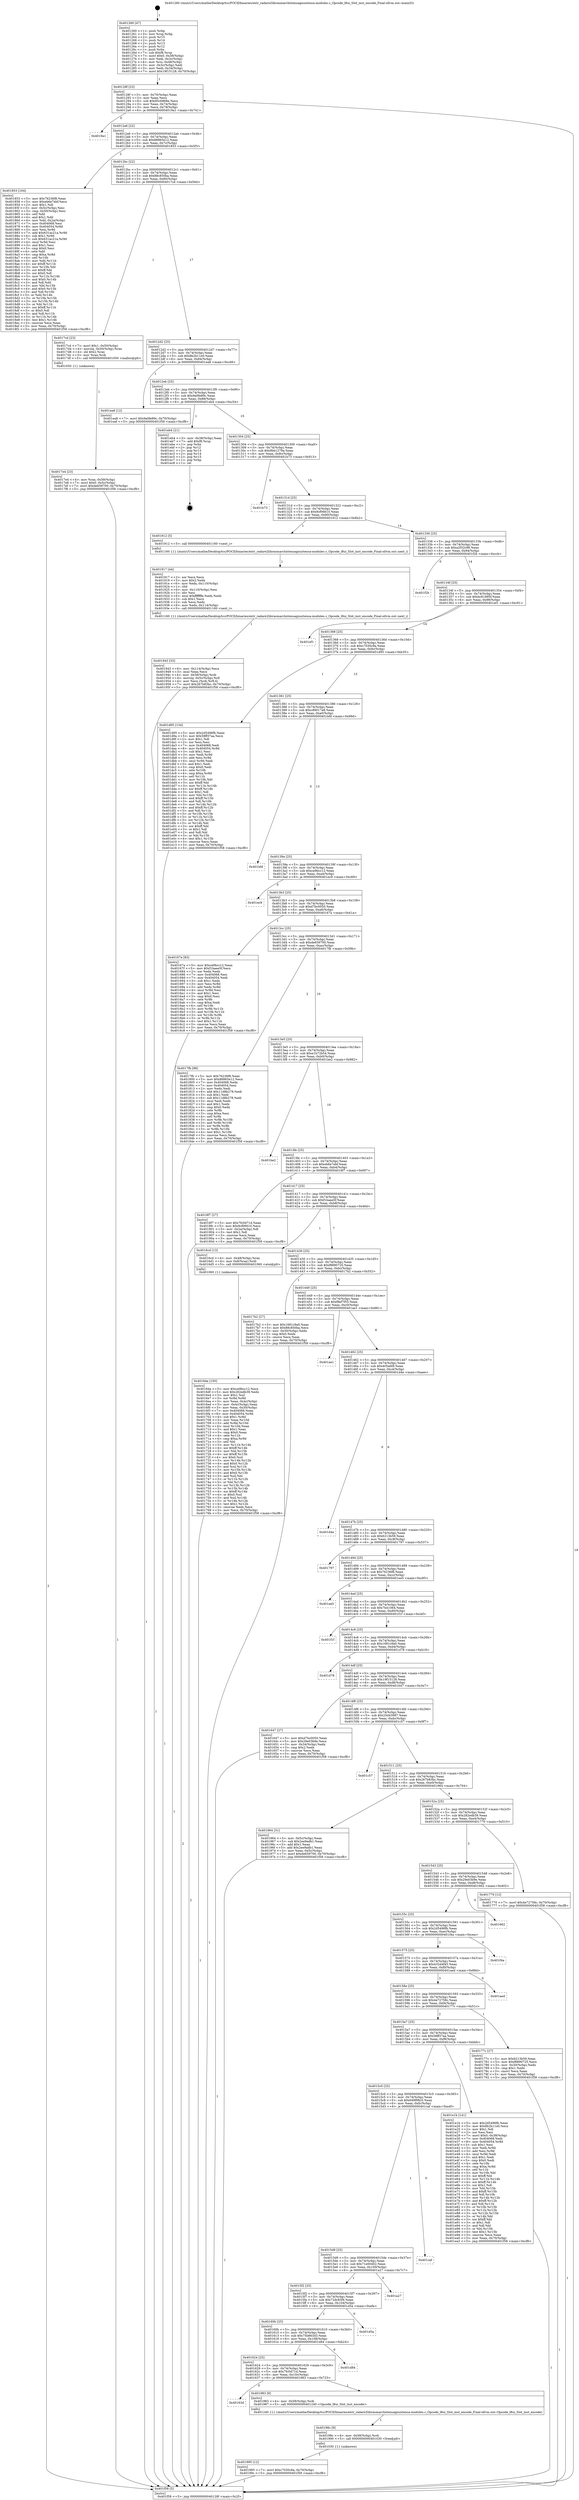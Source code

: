 digraph "0x401260" {
  label = "0x401260 (/mnt/c/Users/mathe/Desktop/tcc/POCII/binaries/extr_radare2librasmarchxtensagnuxtensa-modules.c_Opcode_l8ui_Slot_inst_encode_Final-ollvm.out::main(0))"
  labelloc = "t"
  node[shape=record]

  Entry [label="",width=0.3,height=0.3,shape=circle,fillcolor=black,style=filled]
  "0x40128f" [label="{
     0x40128f [23]\l
     | [instrs]\l
     &nbsp;&nbsp;0x40128f \<+3\>: mov -0x70(%rbp),%eax\l
     &nbsp;&nbsp;0x401292 \<+2\>: mov %eax,%ecx\l
     &nbsp;&nbsp;0x401294 \<+6\>: sub $0x85c6868e,%ecx\l
     &nbsp;&nbsp;0x40129a \<+3\>: mov %eax,-0x74(%rbp)\l
     &nbsp;&nbsp;0x40129d \<+3\>: mov %ecx,-0x78(%rbp)\l
     &nbsp;&nbsp;0x4012a0 \<+6\>: je 00000000004019a1 \<main+0x741\>\l
  }"]
  "0x4019a1" [label="{
     0x4019a1\l
  }", style=dashed]
  "0x4012a6" [label="{
     0x4012a6 [22]\l
     | [instrs]\l
     &nbsp;&nbsp;0x4012a6 \<+5\>: jmp 00000000004012ab \<main+0x4b\>\l
     &nbsp;&nbsp;0x4012ab \<+3\>: mov -0x74(%rbp),%eax\l
     &nbsp;&nbsp;0x4012ae \<+5\>: sub $0x88865e12,%eax\l
     &nbsp;&nbsp;0x4012b3 \<+3\>: mov %eax,-0x7c(%rbp)\l
     &nbsp;&nbsp;0x4012b6 \<+6\>: je 0000000000401853 \<main+0x5f3\>\l
  }"]
  Exit [label="",width=0.3,height=0.3,shape=circle,fillcolor=black,style=filled,peripheries=2]
  "0x401853" [label="{
     0x401853 [164]\l
     | [instrs]\l
     &nbsp;&nbsp;0x401853 \<+5\>: mov $0x76236f8,%eax\l
     &nbsp;&nbsp;0x401858 \<+5\>: mov $0xeb6e7ebf,%ecx\l
     &nbsp;&nbsp;0x40185d \<+2\>: mov $0x1,%dl\l
     &nbsp;&nbsp;0x40185f \<+3\>: mov -0x5c(%rbp),%esi\l
     &nbsp;&nbsp;0x401862 \<+3\>: cmp -0x50(%rbp),%esi\l
     &nbsp;&nbsp;0x401865 \<+4\>: setl %dil\l
     &nbsp;&nbsp;0x401869 \<+4\>: and $0x1,%dil\l
     &nbsp;&nbsp;0x40186d \<+4\>: mov %dil,-0x2a(%rbp)\l
     &nbsp;&nbsp;0x401871 \<+7\>: mov 0x404068,%esi\l
     &nbsp;&nbsp;0x401878 \<+8\>: mov 0x404054,%r8d\l
     &nbsp;&nbsp;0x401880 \<+3\>: mov %esi,%r9d\l
     &nbsp;&nbsp;0x401883 \<+7\>: add $0x631ac21a,%r9d\l
     &nbsp;&nbsp;0x40188a \<+4\>: sub $0x1,%r9d\l
     &nbsp;&nbsp;0x40188e \<+7\>: sub $0x631ac21a,%r9d\l
     &nbsp;&nbsp;0x401895 \<+4\>: imul %r9d,%esi\l
     &nbsp;&nbsp;0x401899 \<+3\>: and $0x1,%esi\l
     &nbsp;&nbsp;0x40189c \<+3\>: cmp $0x0,%esi\l
     &nbsp;&nbsp;0x40189f \<+4\>: sete %dil\l
     &nbsp;&nbsp;0x4018a3 \<+4\>: cmp $0xa,%r8d\l
     &nbsp;&nbsp;0x4018a7 \<+4\>: setl %r10b\l
     &nbsp;&nbsp;0x4018ab \<+3\>: mov %dil,%r11b\l
     &nbsp;&nbsp;0x4018ae \<+4\>: xor $0xff,%r11b\l
     &nbsp;&nbsp;0x4018b2 \<+3\>: mov %r10b,%bl\l
     &nbsp;&nbsp;0x4018b5 \<+3\>: xor $0xff,%bl\l
     &nbsp;&nbsp;0x4018b8 \<+3\>: xor $0x0,%dl\l
     &nbsp;&nbsp;0x4018bb \<+3\>: mov %r11b,%r14b\l
     &nbsp;&nbsp;0x4018be \<+4\>: and $0x0,%r14b\l
     &nbsp;&nbsp;0x4018c2 \<+3\>: and %dl,%dil\l
     &nbsp;&nbsp;0x4018c5 \<+3\>: mov %bl,%r15b\l
     &nbsp;&nbsp;0x4018c8 \<+4\>: and $0x0,%r15b\l
     &nbsp;&nbsp;0x4018cc \<+3\>: and %dl,%r10b\l
     &nbsp;&nbsp;0x4018cf \<+3\>: or %dil,%r14b\l
     &nbsp;&nbsp;0x4018d2 \<+3\>: or %r10b,%r15b\l
     &nbsp;&nbsp;0x4018d5 \<+3\>: xor %r15b,%r14b\l
     &nbsp;&nbsp;0x4018d8 \<+3\>: or %bl,%r11b\l
     &nbsp;&nbsp;0x4018db \<+4\>: xor $0xff,%r11b\l
     &nbsp;&nbsp;0x4018df \<+3\>: or $0x0,%dl\l
     &nbsp;&nbsp;0x4018e2 \<+3\>: and %dl,%r11b\l
     &nbsp;&nbsp;0x4018e5 \<+3\>: or %r11b,%r14b\l
     &nbsp;&nbsp;0x4018e8 \<+4\>: test $0x1,%r14b\l
     &nbsp;&nbsp;0x4018ec \<+3\>: cmovne %ecx,%eax\l
     &nbsp;&nbsp;0x4018ef \<+3\>: mov %eax,-0x70(%rbp)\l
     &nbsp;&nbsp;0x4018f2 \<+5\>: jmp 0000000000401f58 \<main+0xcf8\>\l
  }"]
  "0x4012bc" [label="{
     0x4012bc [22]\l
     | [instrs]\l
     &nbsp;&nbsp;0x4012bc \<+5\>: jmp 00000000004012c1 \<main+0x61\>\l
     &nbsp;&nbsp;0x4012c1 \<+3\>: mov -0x74(%rbp),%eax\l
     &nbsp;&nbsp;0x4012c4 \<+5\>: sub $0x88c850ba,%eax\l
     &nbsp;&nbsp;0x4012c9 \<+3\>: mov %eax,-0x80(%rbp)\l
     &nbsp;&nbsp;0x4012cc \<+6\>: je 00000000004017cd \<main+0x56d\>\l
  }"]
  "0x401995" [label="{
     0x401995 [12]\l
     | [instrs]\l
     &nbsp;&nbsp;0x401995 \<+7\>: movl $0xc7030c9a,-0x70(%rbp)\l
     &nbsp;&nbsp;0x40199c \<+5\>: jmp 0000000000401f58 \<main+0xcf8\>\l
  }"]
  "0x4017cd" [label="{
     0x4017cd [23]\l
     | [instrs]\l
     &nbsp;&nbsp;0x4017cd \<+7\>: movl $0x1,-0x50(%rbp)\l
     &nbsp;&nbsp;0x4017d4 \<+4\>: movslq -0x50(%rbp),%rax\l
     &nbsp;&nbsp;0x4017d8 \<+4\>: shl $0x2,%rax\l
     &nbsp;&nbsp;0x4017dc \<+3\>: mov %rax,%rdi\l
     &nbsp;&nbsp;0x4017df \<+5\>: call 0000000000401050 \<malloc@plt\>\l
     | [calls]\l
     &nbsp;&nbsp;0x401050 \{1\} (unknown)\l
  }"]
  "0x4012d2" [label="{
     0x4012d2 [25]\l
     | [instrs]\l
     &nbsp;&nbsp;0x4012d2 \<+5\>: jmp 00000000004012d7 \<main+0x77\>\l
     &nbsp;&nbsp;0x4012d7 \<+3\>: mov -0x74(%rbp),%eax\l
     &nbsp;&nbsp;0x4012da \<+5\>: sub $0x8b2b11e0,%eax\l
     &nbsp;&nbsp;0x4012df \<+6\>: mov %eax,-0x84(%rbp)\l
     &nbsp;&nbsp;0x4012e5 \<+6\>: je 0000000000401ea8 \<main+0xc48\>\l
  }"]
  "0x40198c" [label="{
     0x40198c [9]\l
     | [instrs]\l
     &nbsp;&nbsp;0x40198c \<+4\>: mov -0x58(%rbp),%rdi\l
     &nbsp;&nbsp;0x401990 \<+5\>: call 0000000000401030 \<free@plt\>\l
     | [calls]\l
     &nbsp;&nbsp;0x401030 \{1\} (unknown)\l
  }"]
  "0x401ea8" [label="{
     0x401ea8 [12]\l
     | [instrs]\l
     &nbsp;&nbsp;0x401ea8 \<+7\>: movl $0x9a0fe89c,-0x70(%rbp)\l
     &nbsp;&nbsp;0x401eaf \<+5\>: jmp 0000000000401f58 \<main+0xcf8\>\l
  }"]
  "0x4012eb" [label="{
     0x4012eb [25]\l
     | [instrs]\l
     &nbsp;&nbsp;0x4012eb \<+5\>: jmp 00000000004012f0 \<main+0x90\>\l
     &nbsp;&nbsp;0x4012f0 \<+3\>: mov -0x74(%rbp),%eax\l
     &nbsp;&nbsp;0x4012f3 \<+5\>: sub $0x9a0fe89c,%eax\l
     &nbsp;&nbsp;0x4012f8 \<+6\>: mov %eax,-0x88(%rbp)\l
     &nbsp;&nbsp;0x4012fe \<+6\>: je 0000000000401eb4 \<main+0xc54\>\l
  }"]
  "0x40163d" [label="{
     0x40163d\l
  }", style=dashed]
  "0x401eb4" [label="{
     0x401eb4 [21]\l
     | [instrs]\l
     &nbsp;&nbsp;0x401eb4 \<+3\>: mov -0x38(%rbp),%eax\l
     &nbsp;&nbsp;0x401eb7 \<+7\>: add $0xf8,%rsp\l
     &nbsp;&nbsp;0x401ebe \<+1\>: pop %rbx\l
     &nbsp;&nbsp;0x401ebf \<+2\>: pop %r12\l
     &nbsp;&nbsp;0x401ec1 \<+2\>: pop %r13\l
     &nbsp;&nbsp;0x401ec3 \<+2\>: pop %r14\l
     &nbsp;&nbsp;0x401ec5 \<+2\>: pop %r15\l
     &nbsp;&nbsp;0x401ec7 \<+1\>: pop %rbp\l
     &nbsp;&nbsp;0x401ec8 \<+1\>: ret\l
  }"]
  "0x401304" [label="{
     0x401304 [25]\l
     | [instrs]\l
     &nbsp;&nbsp;0x401304 \<+5\>: jmp 0000000000401309 \<main+0xa9\>\l
     &nbsp;&nbsp;0x401309 \<+3\>: mov -0x74(%rbp),%eax\l
     &nbsp;&nbsp;0x40130c \<+5\>: sub $0x9bb1279a,%eax\l
     &nbsp;&nbsp;0x401311 \<+6\>: mov %eax,-0x8c(%rbp)\l
     &nbsp;&nbsp;0x401317 \<+6\>: je 0000000000401b73 \<main+0x913\>\l
  }"]
  "0x401983" [label="{
     0x401983 [9]\l
     | [instrs]\l
     &nbsp;&nbsp;0x401983 \<+4\>: mov -0x58(%rbp),%rdi\l
     &nbsp;&nbsp;0x401987 \<+5\>: call 0000000000401240 \<Opcode_l8ui_Slot_inst_encode\>\l
     | [calls]\l
     &nbsp;&nbsp;0x401240 \{1\} (/mnt/c/Users/mathe/Desktop/tcc/POCII/binaries/extr_radare2librasmarchxtensagnuxtensa-modules.c_Opcode_l8ui_Slot_inst_encode_Final-ollvm.out::Opcode_l8ui_Slot_inst_encode)\l
  }"]
  "0x401b73" [label="{
     0x401b73\l
  }", style=dashed]
  "0x40131d" [label="{
     0x40131d [25]\l
     | [instrs]\l
     &nbsp;&nbsp;0x40131d \<+5\>: jmp 0000000000401322 \<main+0xc2\>\l
     &nbsp;&nbsp;0x401322 \<+3\>: mov -0x74(%rbp),%eax\l
     &nbsp;&nbsp;0x401325 \<+5\>: sub $0x9cf06610,%eax\l
     &nbsp;&nbsp;0x40132a \<+6\>: mov %eax,-0x90(%rbp)\l
     &nbsp;&nbsp;0x401330 \<+6\>: je 0000000000401912 \<main+0x6b2\>\l
  }"]
  "0x401624" [label="{
     0x401624 [25]\l
     | [instrs]\l
     &nbsp;&nbsp;0x401624 \<+5\>: jmp 0000000000401629 \<main+0x3c9\>\l
     &nbsp;&nbsp;0x401629 \<+3\>: mov -0x74(%rbp),%eax\l
     &nbsp;&nbsp;0x40162c \<+5\>: sub $0x7fc0d71d,%eax\l
     &nbsp;&nbsp;0x401631 \<+6\>: mov %eax,-0x10c(%rbp)\l
     &nbsp;&nbsp;0x401637 \<+6\>: je 0000000000401983 \<main+0x723\>\l
  }"]
  "0x401912" [label="{
     0x401912 [5]\l
     | [instrs]\l
     &nbsp;&nbsp;0x401912 \<+5\>: call 0000000000401160 \<next_i\>\l
     | [calls]\l
     &nbsp;&nbsp;0x401160 \{1\} (/mnt/c/Users/mathe/Desktop/tcc/POCII/binaries/extr_radare2librasmarchxtensagnuxtensa-modules.c_Opcode_l8ui_Slot_inst_encode_Final-ollvm.out::next_i)\l
  }"]
  "0x401336" [label="{
     0x401336 [25]\l
     | [instrs]\l
     &nbsp;&nbsp;0x401336 \<+5\>: jmp 000000000040133b \<main+0xdb\>\l
     &nbsp;&nbsp;0x40133b \<+3\>: mov -0x74(%rbp),%eax\l
     &nbsp;&nbsp;0x40133e \<+5\>: sub $0xa2f32c98,%eax\l
     &nbsp;&nbsp;0x401343 \<+6\>: mov %eax,-0x94(%rbp)\l
     &nbsp;&nbsp;0x401349 \<+6\>: je 0000000000401f2b \<main+0xccb\>\l
  }"]
  "0x401d84" [label="{
     0x401d84\l
  }", style=dashed]
  "0x401f2b" [label="{
     0x401f2b\l
  }", style=dashed]
  "0x40134f" [label="{
     0x40134f [25]\l
     | [instrs]\l
     &nbsp;&nbsp;0x40134f \<+5\>: jmp 0000000000401354 \<main+0xf4\>\l
     &nbsp;&nbsp;0x401354 \<+3\>: mov -0x74(%rbp),%eax\l
     &nbsp;&nbsp;0x401357 \<+5\>: sub $0xbc61895f,%eax\l
     &nbsp;&nbsp;0x40135c \<+6\>: mov %eax,-0x98(%rbp)\l
     &nbsp;&nbsp;0x401362 \<+6\>: je 0000000000401ef1 \<main+0xc91\>\l
  }"]
  "0x40160b" [label="{
     0x40160b [25]\l
     | [instrs]\l
     &nbsp;&nbsp;0x40160b \<+5\>: jmp 0000000000401610 \<main+0x3b0\>\l
     &nbsp;&nbsp;0x401610 \<+3\>: mov -0x74(%rbp),%eax\l
     &nbsp;&nbsp;0x401613 \<+5\>: sub $0x75b863d3,%eax\l
     &nbsp;&nbsp;0x401618 \<+6\>: mov %eax,-0x108(%rbp)\l
     &nbsp;&nbsp;0x40161e \<+6\>: je 0000000000401d84 \<main+0xb24\>\l
  }"]
  "0x401ef1" [label="{
     0x401ef1\l
  }", style=dashed]
  "0x401368" [label="{
     0x401368 [25]\l
     | [instrs]\l
     &nbsp;&nbsp;0x401368 \<+5\>: jmp 000000000040136d \<main+0x10d\>\l
     &nbsp;&nbsp;0x40136d \<+3\>: mov -0x74(%rbp),%eax\l
     &nbsp;&nbsp;0x401370 \<+5\>: sub $0xc7030c9a,%eax\l
     &nbsp;&nbsp;0x401375 \<+6\>: mov %eax,-0x9c(%rbp)\l
     &nbsp;&nbsp;0x40137b \<+6\>: je 0000000000401d95 \<main+0xb35\>\l
  }"]
  "0x401d5a" [label="{
     0x401d5a\l
  }", style=dashed]
  "0x401d95" [label="{
     0x401d95 [134]\l
     | [instrs]\l
     &nbsp;&nbsp;0x401d95 \<+5\>: mov $0x2d5496fb,%eax\l
     &nbsp;&nbsp;0x401d9a \<+5\>: mov $0x58ff37aa,%ecx\l
     &nbsp;&nbsp;0x401d9f \<+2\>: mov $0x1,%dl\l
     &nbsp;&nbsp;0x401da1 \<+2\>: xor %esi,%esi\l
     &nbsp;&nbsp;0x401da3 \<+7\>: mov 0x404068,%edi\l
     &nbsp;&nbsp;0x401daa \<+8\>: mov 0x404054,%r8d\l
     &nbsp;&nbsp;0x401db2 \<+3\>: sub $0x1,%esi\l
     &nbsp;&nbsp;0x401db5 \<+3\>: mov %edi,%r9d\l
     &nbsp;&nbsp;0x401db8 \<+3\>: add %esi,%r9d\l
     &nbsp;&nbsp;0x401dbb \<+4\>: imul %r9d,%edi\l
     &nbsp;&nbsp;0x401dbf \<+3\>: and $0x1,%edi\l
     &nbsp;&nbsp;0x401dc2 \<+3\>: cmp $0x0,%edi\l
     &nbsp;&nbsp;0x401dc5 \<+4\>: sete %r10b\l
     &nbsp;&nbsp;0x401dc9 \<+4\>: cmp $0xa,%r8d\l
     &nbsp;&nbsp;0x401dcd \<+4\>: setl %r11b\l
     &nbsp;&nbsp;0x401dd1 \<+3\>: mov %r10b,%bl\l
     &nbsp;&nbsp;0x401dd4 \<+3\>: xor $0xff,%bl\l
     &nbsp;&nbsp;0x401dd7 \<+3\>: mov %r11b,%r14b\l
     &nbsp;&nbsp;0x401dda \<+4\>: xor $0xff,%r14b\l
     &nbsp;&nbsp;0x401dde \<+3\>: xor $0x1,%dl\l
     &nbsp;&nbsp;0x401de1 \<+3\>: mov %bl,%r15b\l
     &nbsp;&nbsp;0x401de4 \<+4\>: and $0xff,%r15b\l
     &nbsp;&nbsp;0x401de8 \<+3\>: and %dl,%r10b\l
     &nbsp;&nbsp;0x401deb \<+3\>: mov %r14b,%r12b\l
     &nbsp;&nbsp;0x401dee \<+4\>: and $0xff,%r12b\l
     &nbsp;&nbsp;0x401df2 \<+3\>: and %dl,%r11b\l
     &nbsp;&nbsp;0x401df5 \<+3\>: or %r10b,%r15b\l
     &nbsp;&nbsp;0x401df8 \<+3\>: or %r11b,%r12b\l
     &nbsp;&nbsp;0x401dfb \<+3\>: xor %r12b,%r15b\l
     &nbsp;&nbsp;0x401dfe \<+3\>: or %r14b,%bl\l
     &nbsp;&nbsp;0x401e01 \<+3\>: xor $0xff,%bl\l
     &nbsp;&nbsp;0x401e04 \<+3\>: or $0x1,%dl\l
     &nbsp;&nbsp;0x401e07 \<+2\>: and %dl,%bl\l
     &nbsp;&nbsp;0x401e09 \<+3\>: or %bl,%r15b\l
     &nbsp;&nbsp;0x401e0c \<+4\>: test $0x1,%r15b\l
     &nbsp;&nbsp;0x401e10 \<+3\>: cmovne %ecx,%eax\l
     &nbsp;&nbsp;0x401e13 \<+3\>: mov %eax,-0x70(%rbp)\l
     &nbsp;&nbsp;0x401e16 \<+5\>: jmp 0000000000401f58 \<main+0xcf8\>\l
  }"]
  "0x401381" [label="{
     0x401381 [25]\l
     | [instrs]\l
     &nbsp;&nbsp;0x401381 \<+5\>: jmp 0000000000401386 \<main+0x126\>\l
     &nbsp;&nbsp;0x401386 \<+3\>: mov -0x74(%rbp),%eax\l
     &nbsp;&nbsp;0x401389 \<+5\>: sub $0xc89017a8,%eax\l
     &nbsp;&nbsp;0x40138e \<+6\>: mov %eax,-0xa0(%rbp)\l
     &nbsp;&nbsp;0x401394 \<+6\>: je 0000000000401bfd \<main+0x99d\>\l
  }"]
  "0x4015f2" [label="{
     0x4015f2 [25]\l
     | [instrs]\l
     &nbsp;&nbsp;0x4015f2 \<+5\>: jmp 00000000004015f7 \<main+0x397\>\l
     &nbsp;&nbsp;0x4015f7 \<+3\>: mov -0x74(%rbp),%eax\l
     &nbsp;&nbsp;0x4015fa \<+5\>: sub $0x72dc83f4,%eax\l
     &nbsp;&nbsp;0x4015ff \<+6\>: mov %eax,-0x104(%rbp)\l
     &nbsp;&nbsp;0x401605 \<+6\>: je 0000000000401d5a \<main+0xafa\>\l
  }"]
  "0x401bfd" [label="{
     0x401bfd\l
  }", style=dashed]
  "0x40139a" [label="{
     0x40139a [25]\l
     | [instrs]\l
     &nbsp;&nbsp;0x40139a \<+5\>: jmp 000000000040139f \<main+0x13f\>\l
     &nbsp;&nbsp;0x40139f \<+3\>: mov -0x74(%rbp),%eax\l
     &nbsp;&nbsp;0x4013a2 \<+5\>: sub $0xce9bcc12,%eax\l
     &nbsp;&nbsp;0x4013a7 \<+6\>: mov %eax,-0xa4(%rbp)\l
     &nbsp;&nbsp;0x4013ad \<+6\>: je 0000000000401ec9 \<main+0xc69\>\l
  }"]
  "0x401a27" [label="{
     0x401a27\l
  }", style=dashed]
  "0x401ec9" [label="{
     0x401ec9\l
  }", style=dashed]
  "0x4013b3" [label="{
     0x4013b3 [25]\l
     | [instrs]\l
     &nbsp;&nbsp;0x4013b3 \<+5\>: jmp 00000000004013b8 \<main+0x158\>\l
     &nbsp;&nbsp;0x4013b8 \<+3\>: mov -0x74(%rbp),%eax\l
     &nbsp;&nbsp;0x4013bb \<+5\>: sub $0xd7bc0050,%eax\l
     &nbsp;&nbsp;0x4013c0 \<+6\>: mov %eax,-0xa8(%rbp)\l
     &nbsp;&nbsp;0x4013c6 \<+6\>: je 000000000040167a \<main+0x41a\>\l
  }"]
  "0x4015d9" [label="{
     0x4015d9 [25]\l
     | [instrs]\l
     &nbsp;&nbsp;0x4015d9 \<+5\>: jmp 00000000004015de \<main+0x37e\>\l
     &nbsp;&nbsp;0x4015de \<+3\>: mov -0x74(%rbp),%eax\l
     &nbsp;&nbsp;0x4015e1 \<+5\>: sub $0x71e00402,%eax\l
     &nbsp;&nbsp;0x4015e6 \<+6\>: mov %eax,-0x100(%rbp)\l
     &nbsp;&nbsp;0x4015ec \<+6\>: je 0000000000401a27 \<main+0x7c7\>\l
  }"]
  "0x40167a" [label="{
     0x40167a [83]\l
     | [instrs]\l
     &nbsp;&nbsp;0x40167a \<+5\>: mov $0xce9bcc12,%eax\l
     &nbsp;&nbsp;0x40167f \<+5\>: mov $0xf1baee5f,%ecx\l
     &nbsp;&nbsp;0x401684 \<+2\>: xor %edx,%edx\l
     &nbsp;&nbsp;0x401686 \<+7\>: mov 0x404068,%esi\l
     &nbsp;&nbsp;0x40168d \<+7\>: mov 0x404054,%edi\l
     &nbsp;&nbsp;0x401694 \<+3\>: sub $0x1,%edx\l
     &nbsp;&nbsp;0x401697 \<+3\>: mov %esi,%r8d\l
     &nbsp;&nbsp;0x40169a \<+3\>: add %edx,%r8d\l
     &nbsp;&nbsp;0x40169d \<+4\>: imul %r8d,%esi\l
     &nbsp;&nbsp;0x4016a1 \<+3\>: and $0x1,%esi\l
     &nbsp;&nbsp;0x4016a4 \<+3\>: cmp $0x0,%esi\l
     &nbsp;&nbsp;0x4016a7 \<+4\>: sete %r9b\l
     &nbsp;&nbsp;0x4016ab \<+3\>: cmp $0xa,%edi\l
     &nbsp;&nbsp;0x4016ae \<+4\>: setl %r10b\l
     &nbsp;&nbsp;0x4016b2 \<+3\>: mov %r9b,%r11b\l
     &nbsp;&nbsp;0x4016b5 \<+3\>: and %r10b,%r11b\l
     &nbsp;&nbsp;0x4016b8 \<+3\>: xor %r10b,%r9b\l
     &nbsp;&nbsp;0x4016bb \<+3\>: or %r9b,%r11b\l
     &nbsp;&nbsp;0x4016be \<+4\>: test $0x1,%r11b\l
     &nbsp;&nbsp;0x4016c2 \<+3\>: cmovne %ecx,%eax\l
     &nbsp;&nbsp;0x4016c5 \<+3\>: mov %eax,-0x70(%rbp)\l
     &nbsp;&nbsp;0x4016c8 \<+5\>: jmp 0000000000401f58 \<main+0xcf8\>\l
  }"]
  "0x4013cc" [label="{
     0x4013cc [25]\l
     | [instrs]\l
     &nbsp;&nbsp;0x4013cc \<+5\>: jmp 00000000004013d1 \<main+0x171\>\l
     &nbsp;&nbsp;0x4013d1 \<+3\>: mov -0x74(%rbp),%eax\l
     &nbsp;&nbsp;0x4013d4 \<+5\>: sub $0xde659700,%eax\l
     &nbsp;&nbsp;0x4013d9 \<+6\>: mov %eax,-0xac(%rbp)\l
     &nbsp;&nbsp;0x4013df \<+6\>: je 00000000004017fb \<main+0x59b\>\l
  }"]
  "0x401caf" [label="{
     0x401caf\l
  }", style=dashed]
  "0x4017fb" [label="{
     0x4017fb [88]\l
     | [instrs]\l
     &nbsp;&nbsp;0x4017fb \<+5\>: mov $0x76236f8,%eax\l
     &nbsp;&nbsp;0x401800 \<+5\>: mov $0x88865e12,%ecx\l
     &nbsp;&nbsp;0x401805 \<+7\>: mov 0x404068,%edx\l
     &nbsp;&nbsp;0x40180c \<+7\>: mov 0x404054,%esi\l
     &nbsp;&nbsp;0x401813 \<+2\>: mov %edx,%edi\l
     &nbsp;&nbsp;0x401815 \<+6\>: add $0x11d8b278,%edi\l
     &nbsp;&nbsp;0x40181b \<+3\>: sub $0x1,%edi\l
     &nbsp;&nbsp;0x40181e \<+6\>: sub $0x11d8b278,%edi\l
     &nbsp;&nbsp;0x401824 \<+3\>: imul %edi,%edx\l
     &nbsp;&nbsp;0x401827 \<+3\>: and $0x1,%edx\l
     &nbsp;&nbsp;0x40182a \<+3\>: cmp $0x0,%edx\l
     &nbsp;&nbsp;0x40182d \<+4\>: sete %r8b\l
     &nbsp;&nbsp;0x401831 \<+3\>: cmp $0xa,%esi\l
     &nbsp;&nbsp;0x401834 \<+4\>: setl %r9b\l
     &nbsp;&nbsp;0x401838 \<+3\>: mov %r8b,%r10b\l
     &nbsp;&nbsp;0x40183b \<+3\>: and %r9b,%r10b\l
     &nbsp;&nbsp;0x40183e \<+3\>: xor %r9b,%r8b\l
     &nbsp;&nbsp;0x401841 \<+3\>: or %r8b,%r10b\l
     &nbsp;&nbsp;0x401844 \<+4\>: test $0x1,%r10b\l
     &nbsp;&nbsp;0x401848 \<+3\>: cmovne %ecx,%eax\l
     &nbsp;&nbsp;0x40184b \<+3\>: mov %eax,-0x70(%rbp)\l
     &nbsp;&nbsp;0x40184e \<+5\>: jmp 0000000000401f58 \<main+0xcf8\>\l
  }"]
  "0x4013e5" [label="{
     0x4013e5 [25]\l
     | [instrs]\l
     &nbsp;&nbsp;0x4013e5 \<+5\>: jmp 00000000004013ea \<main+0x18a\>\l
     &nbsp;&nbsp;0x4013ea \<+3\>: mov -0x74(%rbp),%eax\l
     &nbsp;&nbsp;0x4013ed \<+5\>: sub $0xe1b72b54,%eax\l
     &nbsp;&nbsp;0x4013f2 \<+6\>: mov %eax,-0xb0(%rbp)\l
     &nbsp;&nbsp;0x4013f8 \<+6\>: je 0000000000401be2 \<main+0x982\>\l
  }"]
  "0x4015c0" [label="{
     0x4015c0 [25]\l
     | [instrs]\l
     &nbsp;&nbsp;0x4015c0 \<+5\>: jmp 00000000004015c5 \<main+0x365\>\l
     &nbsp;&nbsp;0x4015c5 \<+3\>: mov -0x74(%rbp),%eax\l
     &nbsp;&nbsp;0x4015c8 \<+5\>: sub $0x649f98c5,%eax\l
     &nbsp;&nbsp;0x4015cd \<+6\>: mov %eax,-0xfc(%rbp)\l
     &nbsp;&nbsp;0x4015d3 \<+6\>: je 0000000000401caf \<main+0xa4f\>\l
  }"]
  "0x401be2" [label="{
     0x401be2\l
  }", style=dashed]
  "0x4013fe" [label="{
     0x4013fe [25]\l
     | [instrs]\l
     &nbsp;&nbsp;0x4013fe \<+5\>: jmp 0000000000401403 \<main+0x1a3\>\l
     &nbsp;&nbsp;0x401403 \<+3\>: mov -0x74(%rbp),%eax\l
     &nbsp;&nbsp;0x401406 \<+5\>: sub $0xeb6e7ebf,%eax\l
     &nbsp;&nbsp;0x40140b \<+6\>: mov %eax,-0xb4(%rbp)\l
     &nbsp;&nbsp;0x401411 \<+6\>: je 00000000004018f7 \<main+0x697\>\l
  }"]
  "0x401e1b" [label="{
     0x401e1b [141]\l
     | [instrs]\l
     &nbsp;&nbsp;0x401e1b \<+5\>: mov $0x2d5496fb,%eax\l
     &nbsp;&nbsp;0x401e20 \<+5\>: mov $0x8b2b11e0,%ecx\l
     &nbsp;&nbsp;0x401e25 \<+2\>: mov $0x1,%dl\l
     &nbsp;&nbsp;0x401e27 \<+2\>: xor %esi,%esi\l
     &nbsp;&nbsp;0x401e29 \<+7\>: movl $0x0,-0x38(%rbp)\l
     &nbsp;&nbsp;0x401e30 \<+7\>: mov 0x404068,%edi\l
     &nbsp;&nbsp;0x401e37 \<+8\>: mov 0x404054,%r8d\l
     &nbsp;&nbsp;0x401e3f \<+3\>: sub $0x1,%esi\l
     &nbsp;&nbsp;0x401e42 \<+3\>: mov %edi,%r9d\l
     &nbsp;&nbsp;0x401e45 \<+3\>: add %esi,%r9d\l
     &nbsp;&nbsp;0x401e48 \<+4\>: imul %r9d,%edi\l
     &nbsp;&nbsp;0x401e4c \<+3\>: and $0x1,%edi\l
     &nbsp;&nbsp;0x401e4f \<+3\>: cmp $0x0,%edi\l
     &nbsp;&nbsp;0x401e52 \<+4\>: sete %r10b\l
     &nbsp;&nbsp;0x401e56 \<+4\>: cmp $0xa,%r8d\l
     &nbsp;&nbsp;0x401e5a \<+4\>: setl %r11b\l
     &nbsp;&nbsp;0x401e5e \<+3\>: mov %r10b,%bl\l
     &nbsp;&nbsp;0x401e61 \<+3\>: xor $0xff,%bl\l
     &nbsp;&nbsp;0x401e64 \<+3\>: mov %r11b,%r14b\l
     &nbsp;&nbsp;0x401e67 \<+4\>: xor $0xff,%r14b\l
     &nbsp;&nbsp;0x401e6b \<+3\>: xor $0x1,%dl\l
     &nbsp;&nbsp;0x401e6e \<+3\>: mov %bl,%r15b\l
     &nbsp;&nbsp;0x401e71 \<+4\>: and $0xff,%r15b\l
     &nbsp;&nbsp;0x401e75 \<+3\>: and %dl,%r10b\l
     &nbsp;&nbsp;0x401e78 \<+3\>: mov %r14b,%r12b\l
     &nbsp;&nbsp;0x401e7b \<+4\>: and $0xff,%r12b\l
     &nbsp;&nbsp;0x401e7f \<+3\>: and %dl,%r11b\l
     &nbsp;&nbsp;0x401e82 \<+3\>: or %r10b,%r15b\l
     &nbsp;&nbsp;0x401e85 \<+3\>: or %r11b,%r12b\l
     &nbsp;&nbsp;0x401e88 \<+3\>: xor %r12b,%r15b\l
     &nbsp;&nbsp;0x401e8b \<+3\>: or %r14b,%bl\l
     &nbsp;&nbsp;0x401e8e \<+3\>: xor $0xff,%bl\l
     &nbsp;&nbsp;0x401e91 \<+3\>: or $0x1,%dl\l
     &nbsp;&nbsp;0x401e94 \<+2\>: and %dl,%bl\l
     &nbsp;&nbsp;0x401e96 \<+3\>: or %bl,%r15b\l
     &nbsp;&nbsp;0x401e99 \<+4\>: test $0x1,%r15b\l
     &nbsp;&nbsp;0x401e9d \<+3\>: cmovne %ecx,%eax\l
     &nbsp;&nbsp;0x401ea0 \<+3\>: mov %eax,-0x70(%rbp)\l
     &nbsp;&nbsp;0x401ea3 \<+5\>: jmp 0000000000401f58 \<main+0xcf8\>\l
  }"]
  "0x4018f7" [label="{
     0x4018f7 [27]\l
     | [instrs]\l
     &nbsp;&nbsp;0x4018f7 \<+5\>: mov $0x7fc0d71d,%eax\l
     &nbsp;&nbsp;0x4018fc \<+5\>: mov $0x9cf06610,%ecx\l
     &nbsp;&nbsp;0x401901 \<+3\>: mov -0x2a(%rbp),%dl\l
     &nbsp;&nbsp;0x401904 \<+3\>: test $0x1,%dl\l
     &nbsp;&nbsp;0x401907 \<+3\>: cmovne %ecx,%eax\l
     &nbsp;&nbsp;0x40190a \<+3\>: mov %eax,-0x70(%rbp)\l
     &nbsp;&nbsp;0x40190d \<+5\>: jmp 0000000000401f58 \<main+0xcf8\>\l
  }"]
  "0x401417" [label="{
     0x401417 [25]\l
     | [instrs]\l
     &nbsp;&nbsp;0x401417 \<+5\>: jmp 000000000040141c \<main+0x1bc\>\l
     &nbsp;&nbsp;0x40141c \<+3\>: mov -0x74(%rbp),%eax\l
     &nbsp;&nbsp;0x40141f \<+5\>: sub $0xf1baee5f,%eax\l
     &nbsp;&nbsp;0x401424 \<+6\>: mov %eax,-0xb8(%rbp)\l
     &nbsp;&nbsp;0x40142a \<+6\>: je 00000000004016cd \<main+0x46d\>\l
  }"]
  "0x401943" [label="{
     0x401943 [33]\l
     | [instrs]\l
     &nbsp;&nbsp;0x401943 \<+6\>: mov -0x114(%rbp),%ecx\l
     &nbsp;&nbsp;0x401949 \<+3\>: imul %eax,%ecx\l
     &nbsp;&nbsp;0x40194c \<+4\>: mov -0x58(%rbp),%rdi\l
     &nbsp;&nbsp;0x401950 \<+4\>: movslq -0x5c(%rbp),%r8\l
     &nbsp;&nbsp;0x401954 \<+4\>: mov %ecx,(%rdi,%r8,4)\l
     &nbsp;&nbsp;0x401958 \<+7\>: movl $0x267b83bc,-0x70(%rbp)\l
     &nbsp;&nbsp;0x40195f \<+5\>: jmp 0000000000401f58 \<main+0xcf8\>\l
  }"]
  "0x4016cd" [label="{
     0x4016cd [13]\l
     | [instrs]\l
     &nbsp;&nbsp;0x4016cd \<+4\>: mov -0x48(%rbp),%rax\l
     &nbsp;&nbsp;0x4016d1 \<+4\>: mov 0x8(%rax),%rdi\l
     &nbsp;&nbsp;0x4016d5 \<+5\>: call 0000000000401060 \<atoi@plt\>\l
     | [calls]\l
     &nbsp;&nbsp;0x401060 \{1\} (unknown)\l
  }"]
  "0x401430" [label="{
     0x401430 [25]\l
     | [instrs]\l
     &nbsp;&nbsp;0x401430 \<+5\>: jmp 0000000000401435 \<main+0x1d5\>\l
     &nbsp;&nbsp;0x401435 \<+3\>: mov -0x74(%rbp),%eax\l
     &nbsp;&nbsp;0x401438 \<+5\>: sub $0xf8890725,%eax\l
     &nbsp;&nbsp;0x40143d \<+6\>: mov %eax,-0xbc(%rbp)\l
     &nbsp;&nbsp;0x401443 \<+6\>: je 00000000004017b2 \<main+0x552\>\l
  }"]
  "0x401917" [label="{
     0x401917 [44]\l
     | [instrs]\l
     &nbsp;&nbsp;0x401917 \<+2\>: xor %ecx,%ecx\l
     &nbsp;&nbsp;0x401919 \<+5\>: mov $0x2,%edx\l
     &nbsp;&nbsp;0x40191e \<+6\>: mov %edx,-0x110(%rbp)\l
     &nbsp;&nbsp;0x401924 \<+1\>: cltd\l
     &nbsp;&nbsp;0x401925 \<+6\>: mov -0x110(%rbp),%esi\l
     &nbsp;&nbsp;0x40192b \<+2\>: idiv %esi\l
     &nbsp;&nbsp;0x40192d \<+6\>: imul $0xfffffffe,%edx,%edx\l
     &nbsp;&nbsp;0x401933 \<+3\>: sub $0x1,%ecx\l
     &nbsp;&nbsp;0x401936 \<+2\>: sub %ecx,%edx\l
     &nbsp;&nbsp;0x401938 \<+6\>: mov %edx,-0x114(%rbp)\l
     &nbsp;&nbsp;0x40193e \<+5\>: call 0000000000401160 \<next_i\>\l
     | [calls]\l
     &nbsp;&nbsp;0x401160 \{1\} (/mnt/c/Users/mathe/Desktop/tcc/POCII/binaries/extr_radare2librasmarchxtensagnuxtensa-modules.c_Opcode_l8ui_Slot_inst_encode_Final-ollvm.out::next_i)\l
  }"]
  "0x4017b2" [label="{
     0x4017b2 [27]\l
     | [instrs]\l
     &nbsp;&nbsp;0x4017b2 \<+5\>: mov $0x1681c9a0,%eax\l
     &nbsp;&nbsp;0x4017b7 \<+5\>: mov $0x88c850ba,%ecx\l
     &nbsp;&nbsp;0x4017bc \<+3\>: mov -0x30(%rbp),%edx\l
     &nbsp;&nbsp;0x4017bf \<+3\>: cmp $0x0,%edx\l
     &nbsp;&nbsp;0x4017c2 \<+3\>: cmove %ecx,%eax\l
     &nbsp;&nbsp;0x4017c5 \<+3\>: mov %eax,-0x70(%rbp)\l
     &nbsp;&nbsp;0x4017c8 \<+5\>: jmp 0000000000401f58 \<main+0xcf8\>\l
  }"]
  "0x401449" [label="{
     0x401449 [25]\l
     | [instrs]\l
     &nbsp;&nbsp;0x401449 \<+5\>: jmp 000000000040144e \<main+0x1ee\>\l
     &nbsp;&nbsp;0x40144e \<+3\>: mov -0x74(%rbp),%eax\l
     &nbsp;&nbsp;0x401451 \<+5\>: sub $0xf8ef7f55,%eax\l
     &nbsp;&nbsp;0x401456 \<+6\>: mov %eax,-0xc0(%rbp)\l
     &nbsp;&nbsp;0x40145c \<+6\>: je 0000000000401ae1 \<main+0x881\>\l
  }"]
  "0x4017e4" [label="{
     0x4017e4 [23]\l
     | [instrs]\l
     &nbsp;&nbsp;0x4017e4 \<+4\>: mov %rax,-0x58(%rbp)\l
     &nbsp;&nbsp;0x4017e8 \<+7\>: movl $0x0,-0x5c(%rbp)\l
     &nbsp;&nbsp;0x4017ef \<+7\>: movl $0xde659700,-0x70(%rbp)\l
     &nbsp;&nbsp;0x4017f6 \<+5\>: jmp 0000000000401f58 \<main+0xcf8\>\l
  }"]
  "0x401ae1" [label="{
     0x401ae1\l
  }", style=dashed]
  "0x401462" [label="{
     0x401462 [25]\l
     | [instrs]\l
     &nbsp;&nbsp;0x401462 \<+5\>: jmp 0000000000401467 \<main+0x207\>\l
     &nbsp;&nbsp;0x401467 \<+3\>: mov -0x74(%rbp),%eax\l
     &nbsp;&nbsp;0x40146a \<+5\>: sub $0x405afd9,%eax\l
     &nbsp;&nbsp;0x40146f \<+6\>: mov %eax,-0xc4(%rbp)\l
     &nbsp;&nbsp;0x401475 \<+6\>: je 0000000000401d4e \<main+0xaee\>\l
  }"]
  "0x4015a7" [label="{
     0x4015a7 [25]\l
     | [instrs]\l
     &nbsp;&nbsp;0x4015a7 \<+5\>: jmp 00000000004015ac \<main+0x34c\>\l
     &nbsp;&nbsp;0x4015ac \<+3\>: mov -0x74(%rbp),%eax\l
     &nbsp;&nbsp;0x4015af \<+5\>: sub $0x58ff37aa,%eax\l
     &nbsp;&nbsp;0x4015b4 \<+6\>: mov %eax,-0xf8(%rbp)\l
     &nbsp;&nbsp;0x4015ba \<+6\>: je 0000000000401e1b \<main+0xbbb\>\l
  }"]
  "0x401d4e" [label="{
     0x401d4e\l
  }", style=dashed]
  "0x40147b" [label="{
     0x40147b [25]\l
     | [instrs]\l
     &nbsp;&nbsp;0x40147b \<+5\>: jmp 0000000000401480 \<main+0x220\>\l
     &nbsp;&nbsp;0x401480 \<+3\>: mov -0x74(%rbp),%eax\l
     &nbsp;&nbsp;0x401483 \<+5\>: sub $0x6213b59,%eax\l
     &nbsp;&nbsp;0x401488 \<+6\>: mov %eax,-0xc8(%rbp)\l
     &nbsp;&nbsp;0x40148e \<+6\>: je 0000000000401797 \<main+0x537\>\l
  }"]
  "0x40177c" [label="{
     0x40177c [27]\l
     | [instrs]\l
     &nbsp;&nbsp;0x40177c \<+5\>: mov $0x6213b59,%eax\l
     &nbsp;&nbsp;0x401781 \<+5\>: mov $0xf8890725,%ecx\l
     &nbsp;&nbsp;0x401786 \<+3\>: mov -0x30(%rbp),%edx\l
     &nbsp;&nbsp;0x401789 \<+3\>: cmp $0x1,%edx\l
     &nbsp;&nbsp;0x40178c \<+3\>: cmovl %ecx,%eax\l
     &nbsp;&nbsp;0x40178f \<+3\>: mov %eax,-0x70(%rbp)\l
     &nbsp;&nbsp;0x401792 \<+5\>: jmp 0000000000401f58 \<main+0xcf8\>\l
  }"]
  "0x401797" [label="{
     0x401797\l
  }", style=dashed]
  "0x401494" [label="{
     0x401494 [25]\l
     | [instrs]\l
     &nbsp;&nbsp;0x401494 \<+5\>: jmp 0000000000401499 \<main+0x239\>\l
     &nbsp;&nbsp;0x401499 \<+3\>: mov -0x74(%rbp),%eax\l
     &nbsp;&nbsp;0x40149c \<+5\>: sub $0x76236f8,%eax\l
     &nbsp;&nbsp;0x4014a1 \<+6\>: mov %eax,-0xcc(%rbp)\l
     &nbsp;&nbsp;0x4014a7 \<+6\>: je 0000000000401ee5 \<main+0xc85\>\l
  }"]
  "0x40158e" [label="{
     0x40158e [25]\l
     | [instrs]\l
     &nbsp;&nbsp;0x40158e \<+5\>: jmp 0000000000401593 \<main+0x333\>\l
     &nbsp;&nbsp;0x401593 \<+3\>: mov -0x74(%rbp),%eax\l
     &nbsp;&nbsp;0x401596 \<+5\>: sub $0x4e72758c,%eax\l
     &nbsp;&nbsp;0x40159b \<+6\>: mov %eax,-0xf4(%rbp)\l
     &nbsp;&nbsp;0x4015a1 \<+6\>: je 000000000040177c \<main+0x51c\>\l
  }"]
  "0x401ee5" [label="{
     0x401ee5\l
  }", style=dashed]
  "0x4014ad" [label="{
     0x4014ad [25]\l
     | [instrs]\l
     &nbsp;&nbsp;0x4014ad \<+5\>: jmp 00000000004014b2 \<main+0x252\>\l
     &nbsp;&nbsp;0x4014b2 \<+3\>: mov -0x74(%rbp),%eax\l
     &nbsp;&nbsp;0x4014b5 \<+5\>: sub $0x7b41064,%eax\l
     &nbsp;&nbsp;0x4014ba \<+6\>: mov %eax,-0xd0(%rbp)\l
     &nbsp;&nbsp;0x4014c0 \<+6\>: je 0000000000401f1f \<main+0xcbf\>\l
  }"]
  "0x401aed" [label="{
     0x401aed\l
  }", style=dashed]
  "0x401f1f" [label="{
     0x401f1f\l
  }", style=dashed]
  "0x4014c6" [label="{
     0x4014c6 [25]\l
     | [instrs]\l
     &nbsp;&nbsp;0x4014c6 \<+5\>: jmp 00000000004014cb \<main+0x26b\>\l
     &nbsp;&nbsp;0x4014cb \<+3\>: mov -0x74(%rbp),%eax\l
     &nbsp;&nbsp;0x4014ce \<+5\>: sub $0x1681c9a0,%eax\l
     &nbsp;&nbsp;0x4014d3 \<+6\>: mov %eax,-0xd4(%rbp)\l
     &nbsp;&nbsp;0x4014d9 \<+6\>: je 0000000000401d78 \<main+0xb18\>\l
  }"]
  "0x401575" [label="{
     0x401575 [25]\l
     | [instrs]\l
     &nbsp;&nbsp;0x401575 \<+5\>: jmp 000000000040157a \<main+0x31a\>\l
     &nbsp;&nbsp;0x40157a \<+3\>: mov -0x74(%rbp),%eax\l
     &nbsp;&nbsp;0x40157d \<+5\>: sub $0x432d4f45,%eax\l
     &nbsp;&nbsp;0x401582 \<+6\>: mov %eax,-0xf0(%rbp)\l
     &nbsp;&nbsp;0x401588 \<+6\>: je 0000000000401aed \<main+0x88d\>\l
  }"]
  "0x401d78" [label="{
     0x401d78\l
  }", style=dashed]
  "0x4014df" [label="{
     0x4014df [25]\l
     | [instrs]\l
     &nbsp;&nbsp;0x4014df \<+5\>: jmp 00000000004014e4 \<main+0x284\>\l
     &nbsp;&nbsp;0x4014e4 \<+3\>: mov -0x74(%rbp),%eax\l
     &nbsp;&nbsp;0x4014e7 \<+5\>: sub $0x19f15128,%eax\l
     &nbsp;&nbsp;0x4014ec \<+6\>: mov %eax,-0xd8(%rbp)\l
     &nbsp;&nbsp;0x4014f2 \<+6\>: je 0000000000401647 \<main+0x3e7\>\l
  }"]
  "0x401f4a" [label="{
     0x401f4a\l
  }", style=dashed]
  "0x401647" [label="{
     0x401647 [27]\l
     | [instrs]\l
     &nbsp;&nbsp;0x401647 \<+5\>: mov $0xd7bc0050,%eax\l
     &nbsp;&nbsp;0x40164c \<+5\>: mov $0x29e03b9e,%ecx\l
     &nbsp;&nbsp;0x401651 \<+3\>: mov -0x34(%rbp),%edx\l
     &nbsp;&nbsp;0x401654 \<+3\>: cmp $0x2,%edx\l
     &nbsp;&nbsp;0x401657 \<+3\>: cmovne %ecx,%eax\l
     &nbsp;&nbsp;0x40165a \<+3\>: mov %eax,-0x70(%rbp)\l
     &nbsp;&nbsp;0x40165d \<+5\>: jmp 0000000000401f58 \<main+0xcf8\>\l
  }"]
  "0x4014f8" [label="{
     0x4014f8 [25]\l
     | [instrs]\l
     &nbsp;&nbsp;0x4014f8 \<+5\>: jmp 00000000004014fd \<main+0x29d\>\l
     &nbsp;&nbsp;0x4014fd \<+3\>: mov -0x74(%rbp),%eax\l
     &nbsp;&nbsp;0x401500 \<+5\>: sub $0x25d43987,%eax\l
     &nbsp;&nbsp;0x401505 \<+6\>: mov %eax,-0xdc(%rbp)\l
     &nbsp;&nbsp;0x40150b \<+6\>: je 0000000000401c57 \<main+0x9f7\>\l
  }"]
  "0x401f58" [label="{
     0x401f58 [5]\l
     | [instrs]\l
     &nbsp;&nbsp;0x401f58 \<+5\>: jmp 000000000040128f \<main+0x2f\>\l
  }"]
  "0x401260" [label="{
     0x401260 [47]\l
     | [instrs]\l
     &nbsp;&nbsp;0x401260 \<+1\>: push %rbp\l
     &nbsp;&nbsp;0x401261 \<+3\>: mov %rsp,%rbp\l
     &nbsp;&nbsp;0x401264 \<+2\>: push %r15\l
     &nbsp;&nbsp;0x401266 \<+2\>: push %r14\l
     &nbsp;&nbsp;0x401268 \<+2\>: push %r13\l
     &nbsp;&nbsp;0x40126a \<+2\>: push %r12\l
     &nbsp;&nbsp;0x40126c \<+1\>: push %rbx\l
     &nbsp;&nbsp;0x40126d \<+7\>: sub $0xf8,%rsp\l
     &nbsp;&nbsp;0x401274 \<+7\>: movl $0x0,-0x38(%rbp)\l
     &nbsp;&nbsp;0x40127b \<+3\>: mov %edi,-0x3c(%rbp)\l
     &nbsp;&nbsp;0x40127e \<+4\>: mov %rsi,-0x48(%rbp)\l
     &nbsp;&nbsp;0x401282 \<+3\>: mov -0x3c(%rbp),%edi\l
     &nbsp;&nbsp;0x401285 \<+3\>: mov %edi,-0x34(%rbp)\l
     &nbsp;&nbsp;0x401288 \<+7\>: movl $0x19f15128,-0x70(%rbp)\l
  }"]
  "0x4016da" [label="{
     0x4016da [150]\l
     | [instrs]\l
     &nbsp;&nbsp;0x4016da \<+5\>: mov $0xce9bcc12,%ecx\l
     &nbsp;&nbsp;0x4016df \<+5\>: mov $0x282edb39,%edx\l
     &nbsp;&nbsp;0x4016e4 \<+3\>: mov $0x1,%sil\l
     &nbsp;&nbsp;0x4016e7 \<+3\>: xor %r8d,%r8d\l
     &nbsp;&nbsp;0x4016ea \<+3\>: mov %eax,-0x4c(%rbp)\l
     &nbsp;&nbsp;0x4016ed \<+3\>: mov -0x4c(%rbp),%eax\l
     &nbsp;&nbsp;0x4016f0 \<+3\>: mov %eax,-0x30(%rbp)\l
     &nbsp;&nbsp;0x4016f3 \<+7\>: mov 0x404068,%eax\l
     &nbsp;&nbsp;0x4016fa \<+8\>: mov 0x404054,%r9d\l
     &nbsp;&nbsp;0x401702 \<+4\>: sub $0x1,%r8d\l
     &nbsp;&nbsp;0x401706 \<+3\>: mov %eax,%r10d\l
     &nbsp;&nbsp;0x401709 \<+3\>: add %r8d,%r10d\l
     &nbsp;&nbsp;0x40170c \<+4\>: imul %r10d,%eax\l
     &nbsp;&nbsp;0x401710 \<+3\>: and $0x1,%eax\l
     &nbsp;&nbsp;0x401713 \<+3\>: cmp $0x0,%eax\l
     &nbsp;&nbsp;0x401716 \<+4\>: sete %r11b\l
     &nbsp;&nbsp;0x40171a \<+4\>: cmp $0xa,%r9d\l
     &nbsp;&nbsp;0x40171e \<+3\>: setl %bl\l
     &nbsp;&nbsp;0x401721 \<+3\>: mov %r11b,%r14b\l
     &nbsp;&nbsp;0x401724 \<+4\>: xor $0xff,%r14b\l
     &nbsp;&nbsp;0x401728 \<+3\>: mov %bl,%r15b\l
     &nbsp;&nbsp;0x40172b \<+4\>: xor $0xff,%r15b\l
     &nbsp;&nbsp;0x40172f \<+4\>: xor $0x0,%sil\l
     &nbsp;&nbsp;0x401733 \<+3\>: mov %r14b,%r12b\l
     &nbsp;&nbsp;0x401736 \<+4\>: and $0x0,%r12b\l
     &nbsp;&nbsp;0x40173a \<+3\>: and %sil,%r11b\l
     &nbsp;&nbsp;0x40173d \<+3\>: mov %r15b,%r13b\l
     &nbsp;&nbsp;0x401740 \<+4\>: and $0x0,%r13b\l
     &nbsp;&nbsp;0x401744 \<+3\>: and %sil,%bl\l
     &nbsp;&nbsp;0x401747 \<+3\>: or %r11b,%r12b\l
     &nbsp;&nbsp;0x40174a \<+3\>: or %bl,%r13b\l
     &nbsp;&nbsp;0x40174d \<+3\>: xor %r13b,%r12b\l
     &nbsp;&nbsp;0x401750 \<+3\>: or %r15b,%r14b\l
     &nbsp;&nbsp;0x401753 \<+4\>: xor $0xff,%r14b\l
     &nbsp;&nbsp;0x401757 \<+4\>: or $0x0,%sil\l
     &nbsp;&nbsp;0x40175b \<+3\>: and %sil,%r14b\l
     &nbsp;&nbsp;0x40175e \<+3\>: or %r14b,%r12b\l
     &nbsp;&nbsp;0x401761 \<+4\>: test $0x1,%r12b\l
     &nbsp;&nbsp;0x401765 \<+3\>: cmovne %edx,%ecx\l
     &nbsp;&nbsp;0x401768 \<+3\>: mov %ecx,-0x70(%rbp)\l
     &nbsp;&nbsp;0x40176b \<+5\>: jmp 0000000000401f58 \<main+0xcf8\>\l
  }"]
  "0x40155c" [label="{
     0x40155c [25]\l
     | [instrs]\l
     &nbsp;&nbsp;0x40155c \<+5\>: jmp 0000000000401561 \<main+0x301\>\l
     &nbsp;&nbsp;0x401561 \<+3\>: mov -0x74(%rbp),%eax\l
     &nbsp;&nbsp;0x401564 \<+5\>: sub $0x2d5496fb,%eax\l
     &nbsp;&nbsp;0x401569 \<+6\>: mov %eax,-0xec(%rbp)\l
     &nbsp;&nbsp;0x40156f \<+6\>: je 0000000000401f4a \<main+0xcea\>\l
  }"]
  "0x401c57" [label="{
     0x401c57\l
  }", style=dashed]
  "0x401511" [label="{
     0x401511 [25]\l
     | [instrs]\l
     &nbsp;&nbsp;0x401511 \<+5\>: jmp 0000000000401516 \<main+0x2b6\>\l
     &nbsp;&nbsp;0x401516 \<+3\>: mov -0x74(%rbp),%eax\l
     &nbsp;&nbsp;0x401519 \<+5\>: sub $0x267b83bc,%eax\l
     &nbsp;&nbsp;0x40151e \<+6\>: mov %eax,-0xe0(%rbp)\l
     &nbsp;&nbsp;0x401524 \<+6\>: je 0000000000401964 \<main+0x704\>\l
  }"]
  "0x401662" [label="{
     0x401662\l
  }", style=dashed]
  "0x401964" [label="{
     0x401964 [31]\l
     | [instrs]\l
     &nbsp;&nbsp;0x401964 \<+3\>: mov -0x5c(%rbp),%eax\l
     &nbsp;&nbsp;0x401967 \<+5\>: sub $0x2ee9adb1,%eax\l
     &nbsp;&nbsp;0x40196c \<+3\>: add $0x1,%eax\l
     &nbsp;&nbsp;0x40196f \<+5\>: add $0x2ee9adb1,%eax\l
     &nbsp;&nbsp;0x401974 \<+3\>: mov %eax,-0x5c(%rbp)\l
     &nbsp;&nbsp;0x401977 \<+7\>: movl $0xde659700,-0x70(%rbp)\l
     &nbsp;&nbsp;0x40197e \<+5\>: jmp 0000000000401f58 \<main+0xcf8\>\l
  }"]
  "0x40152a" [label="{
     0x40152a [25]\l
     | [instrs]\l
     &nbsp;&nbsp;0x40152a \<+5\>: jmp 000000000040152f \<main+0x2cf\>\l
     &nbsp;&nbsp;0x40152f \<+3\>: mov -0x74(%rbp),%eax\l
     &nbsp;&nbsp;0x401532 \<+5\>: sub $0x282edb39,%eax\l
     &nbsp;&nbsp;0x401537 \<+6\>: mov %eax,-0xe4(%rbp)\l
     &nbsp;&nbsp;0x40153d \<+6\>: je 0000000000401770 \<main+0x510\>\l
  }"]
  "0x401543" [label="{
     0x401543 [25]\l
     | [instrs]\l
     &nbsp;&nbsp;0x401543 \<+5\>: jmp 0000000000401548 \<main+0x2e8\>\l
     &nbsp;&nbsp;0x401548 \<+3\>: mov -0x74(%rbp),%eax\l
     &nbsp;&nbsp;0x40154b \<+5\>: sub $0x29e03b9e,%eax\l
     &nbsp;&nbsp;0x401550 \<+6\>: mov %eax,-0xe8(%rbp)\l
     &nbsp;&nbsp;0x401556 \<+6\>: je 0000000000401662 \<main+0x402\>\l
  }"]
  "0x401770" [label="{
     0x401770 [12]\l
     | [instrs]\l
     &nbsp;&nbsp;0x401770 \<+7\>: movl $0x4e72758c,-0x70(%rbp)\l
     &nbsp;&nbsp;0x401777 \<+5\>: jmp 0000000000401f58 \<main+0xcf8\>\l
  }"]
  Entry -> "0x401260" [label=" 1"]
  "0x40128f" -> "0x4019a1" [label=" 0"]
  "0x40128f" -> "0x4012a6" [label=" 20"]
  "0x401eb4" -> Exit [label=" 1"]
  "0x4012a6" -> "0x401853" [label=" 2"]
  "0x4012a6" -> "0x4012bc" [label=" 18"]
  "0x401ea8" -> "0x401f58" [label=" 1"]
  "0x4012bc" -> "0x4017cd" [label=" 1"]
  "0x4012bc" -> "0x4012d2" [label=" 17"]
  "0x401e1b" -> "0x401f58" [label=" 1"]
  "0x4012d2" -> "0x401ea8" [label=" 1"]
  "0x4012d2" -> "0x4012eb" [label=" 16"]
  "0x401d95" -> "0x401f58" [label=" 1"]
  "0x4012eb" -> "0x401eb4" [label=" 1"]
  "0x4012eb" -> "0x401304" [label=" 15"]
  "0x401995" -> "0x401f58" [label=" 1"]
  "0x401304" -> "0x401b73" [label=" 0"]
  "0x401304" -> "0x40131d" [label=" 15"]
  "0x40198c" -> "0x401995" [label=" 1"]
  "0x40131d" -> "0x401912" [label=" 1"]
  "0x40131d" -> "0x401336" [label=" 14"]
  "0x401624" -> "0x40163d" [label=" 0"]
  "0x401336" -> "0x401f2b" [label=" 0"]
  "0x401336" -> "0x40134f" [label=" 14"]
  "0x401624" -> "0x401983" [label=" 1"]
  "0x40134f" -> "0x401ef1" [label=" 0"]
  "0x40134f" -> "0x401368" [label=" 14"]
  "0x40160b" -> "0x401624" [label=" 1"]
  "0x401368" -> "0x401d95" [label=" 1"]
  "0x401368" -> "0x401381" [label=" 13"]
  "0x40160b" -> "0x401d84" [label=" 0"]
  "0x401381" -> "0x401bfd" [label=" 0"]
  "0x401381" -> "0x40139a" [label=" 13"]
  "0x4015f2" -> "0x40160b" [label=" 1"]
  "0x40139a" -> "0x401ec9" [label=" 0"]
  "0x40139a" -> "0x4013b3" [label=" 13"]
  "0x4015f2" -> "0x401d5a" [label=" 0"]
  "0x4013b3" -> "0x40167a" [label=" 1"]
  "0x4013b3" -> "0x4013cc" [label=" 12"]
  "0x4015d9" -> "0x4015f2" [label=" 1"]
  "0x4013cc" -> "0x4017fb" [label=" 2"]
  "0x4013cc" -> "0x4013e5" [label=" 10"]
  "0x4015d9" -> "0x401a27" [label=" 0"]
  "0x4013e5" -> "0x401be2" [label=" 0"]
  "0x4013e5" -> "0x4013fe" [label=" 10"]
  "0x4015c0" -> "0x4015d9" [label=" 1"]
  "0x4013fe" -> "0x4018f7" [label=" 2"]
  "0x4013fe" -> "0x401417" [label=" 8"]
  "0x4015c0" -> "0x401caf" [label=" 0"]
  "0x401417" -> "0x4016cd" [label=" 1"]
  "0x401417" -> "0x401430" [label=" 7"]
  "0x4015a7" -> "0x4015c0" [label=" 1"]
  "0x401430" -> "0x4017b2" [label=" 1"]
  "0x401430" -> "0x401449" [label=" 6"]
  "0x4015a7" -> "0x401e1b" [label=" 1"]
  "0x401449" -> "0x401ae1" [label=" 0"]
  "0x401449" -> "0x401462" [label=" 6"]
  "0x401983" -> "0x40198c" [label=" 1"]
  "0x401462" -> "0x401d4e" [label=" 0"]
  "0x401462" -> "0x40147b" [label=" 6"]
  "0x401964" -> "0x401f58" [label=" 1"]
  "0x40147b" -> "0x401797" [label=" 0"]
  "0x40147b" -> "0x401494" [label=" 6"]
  "0x401943" -> "0x401f58" [label=" 1"]
  "0x401494" -> "0x401ee5" [label=" 0"]
  "0x401494" -> "0x4014ad" [label=" 6"]
  "0x401912" -> "0x401917" [label=" 1"]
  "0x4014ad" -> "0x401f1f" [label=" 0"]
  "0x4014ad" -> "0x4014c6" [label=" 6"]
  "0x4018f7" -> "0x401f58" [label=" 2"]
  "0x4014c6" -> "0x401d78" [label=" 0"]
  "0x4014c6" -> "0x4014df" [label=" 6"]
  "0x4017fb" -> "0x401f58" [label=" 2"]
  "0x4014df" -> "0x401647" [label=" 1"]
  "0x4014df" -> "0x4014f8" [label=" 5"]
  "0x401647" -> "0x401f58" [label=" 1"]
  "0x401260" -> "0x40128f" [label=" 1"]
  "0x401f58" -> "0x40128f" [label=" 19"]
  "0x40167a" -> "0x401f58" [label=" 1"]
  "0x4016cd" -> "0x4016da" [label=" 1"]
  "0x4016da" -> "0x401f58" [label=" 1"]
  "0x4017e4" -> "0x401f58" [label=" 1"]
  "0x4014f8" -> "0x401c57" [label=" 0"]
  "0x4014f8" -> "0x401511" [label=" 5"]
  "0x4017b2" -> "0x401f58" [label=" 1"]
  "0x401511" -> "0x401964" [label=" 1"]
  "0x401511" -> "0x40152a" [label=" 4"]
  "0x40177c" -> "0x401f58" [label=" 1"]
  "0x40152a" -> "0x401770" [label=" 1"]
  "0x40152a" -> "0x401543" [label=" 3"]
  "0x401770" -> "0x401f58" [label=" 1"]
  "0x40158e" -> "0x4015a7" [label=" 2"]
  "0x401543" -> "0x401662" [label=" 0"]
  "0x401543" -> "0x40155c" [label=" 3"]
  "0x4017cd" -> "0x4017e4" [label=" 1"]
  "0x40155c" -> "0x401f4a" [label=" 0"]
  "0x40155c" -> "0x401575" [label=" 3"]
  "0x401853" -> "0x401f58" [label=" 2"]
  "0x401575" -> "0x401aed" [label=" 0"]
  "0x401575" -> "0x40158e" [label=" 3"]
  "0x401917" -> "0x401943" [label=" 1"]
  "0x40158e" -> "0x40177c" [label=" 1"]
}

